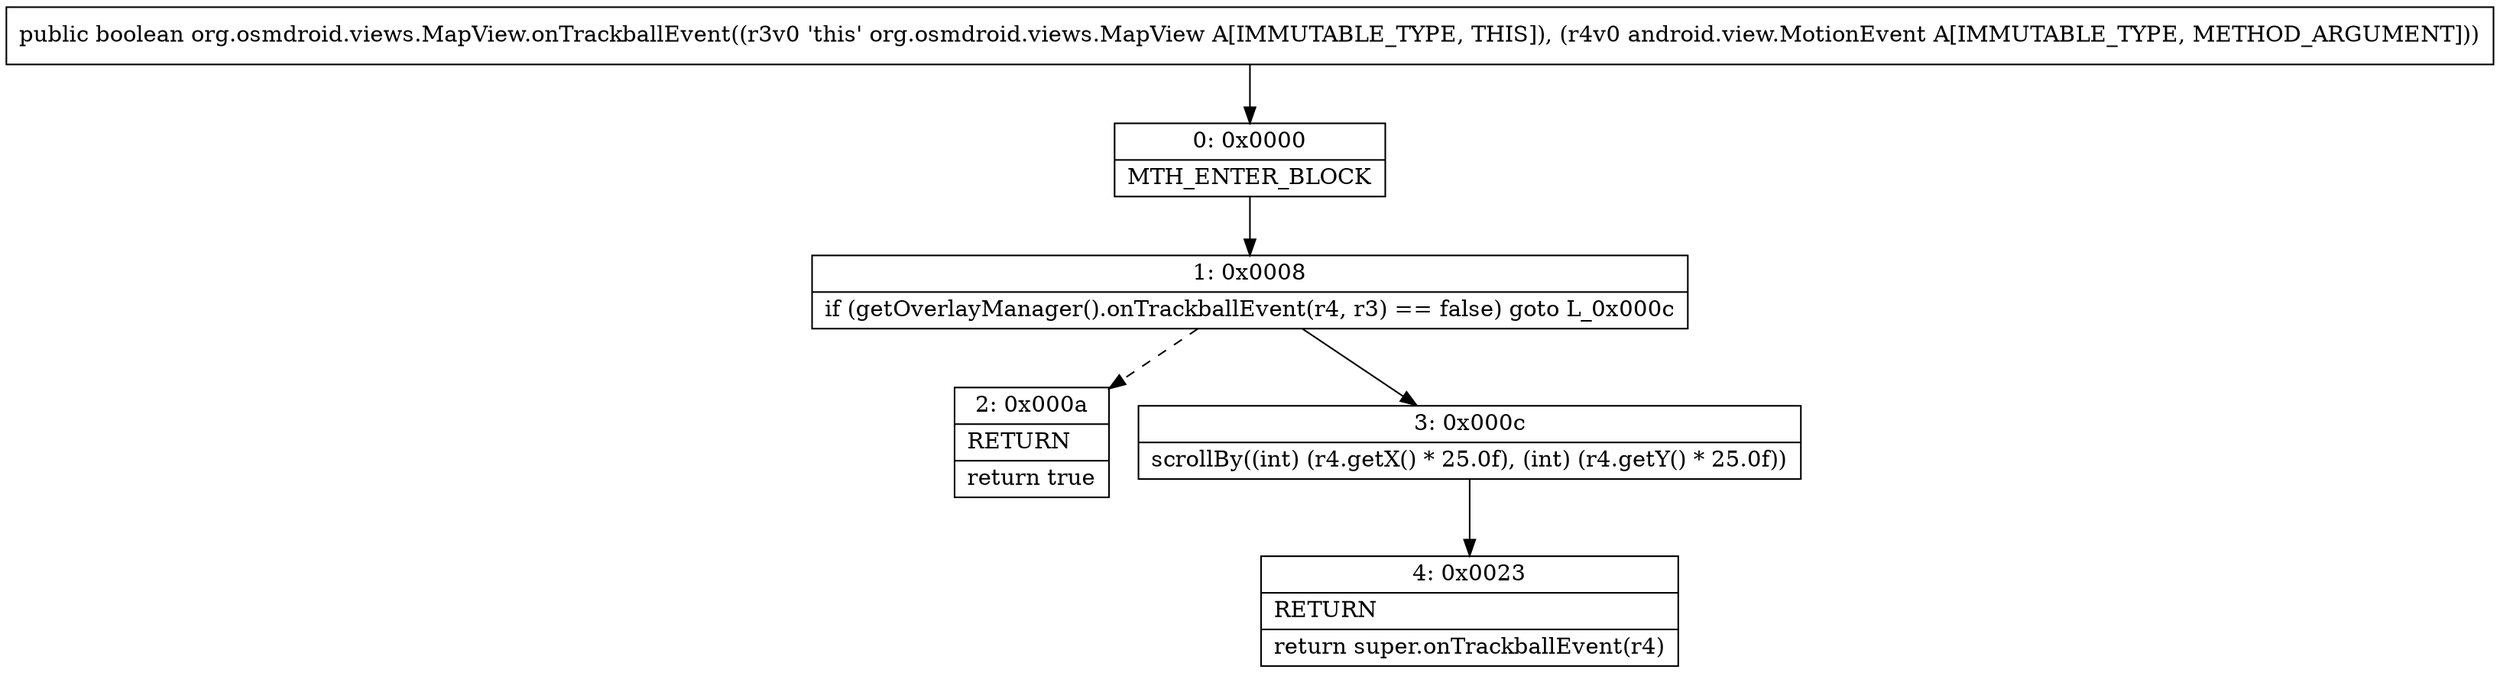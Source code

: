digraph "CFG fororg.osmdroid.views.MapView.onTrackballEvent(Landroid\/view\/MotionEvent;)Z" {
Node_0 [shape=record,label="{0\:\ 0x0000|MTH_ENTER_BLOCK\l}"];
Node_1 [shape=record,label="{1\:\ 0x0008|if (getOverlayManager().onTrackballEvent(r4, r3) == false) goto L_0x000c\l}"];
Node_2 [shape=record,label="{2\:\ 0x000a|RETURN\l|return true\l}"];
Node_3 [shape=record,label="{3\:\ 0x000c|scrollBy((int) (r4.getX() * 25.0f), (int) (r4.getY() * 25.0f))\l}"];
Node_4 [shape=record,label="{4\:\ 0x0023|RETURN\l|return super.onTrackballEvent(r4)\l}"];
MethodNode[shape=record,label="{public boolean org.osmdroid.views.MapView.onTrackballEvent((r3v0 'this' org.osmdroid.views.MapView A[IMMUTABLE_TYPE, THIS]), (r4v0 android.view.MotionEvent A[IMMUTABLE_TYPE, METHOD_ARGUMENT])) }"];
MethodNode -> Node_0;
Node_0 -> Node_1;
Node_1 -> Node_2[style=dashed];
Node_1 -> Node_3;
Node_3 -> Node_4;
}

